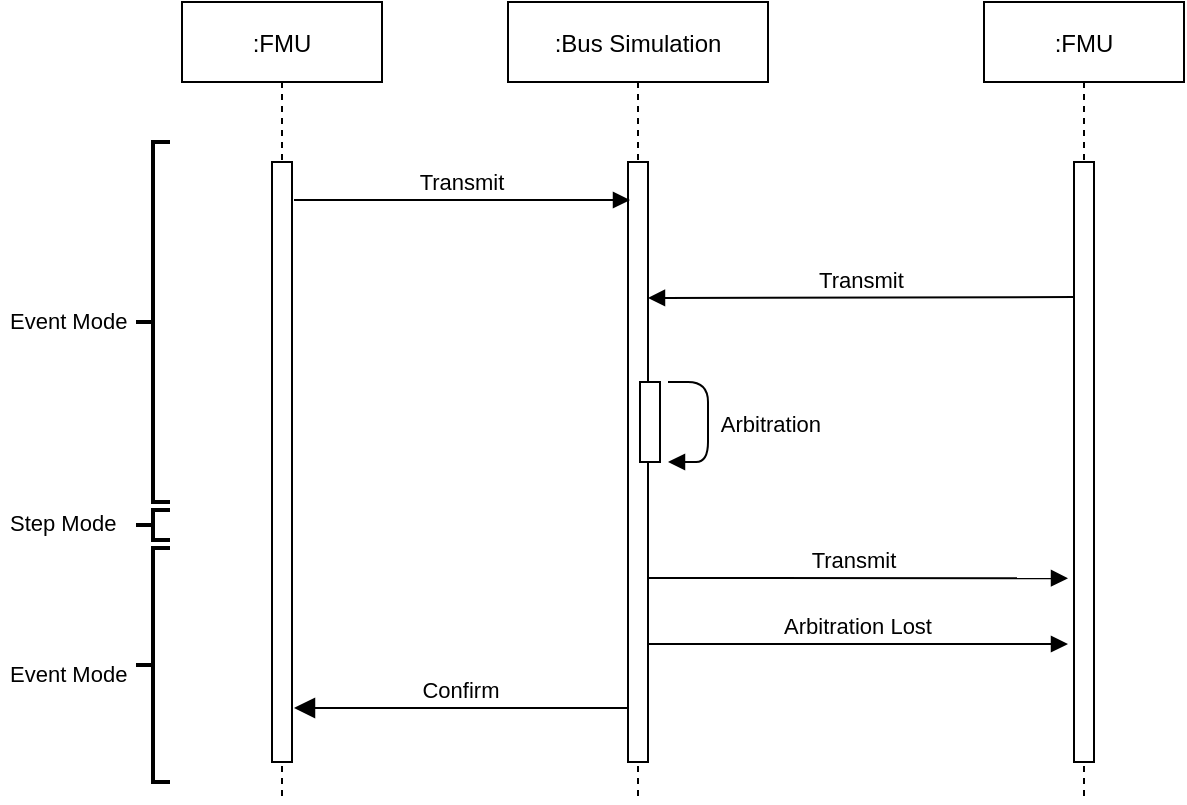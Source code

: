 <mxfile version="20.8.23" type="device"><diagram id="kgpKYQtTHZ0yAKxKKP6v" name="Page-1"><mxGraphModel dx="459" dy="256" grid="1" gridSize="10" guides="1" tooltips="1" connect="1" arrows="1" fold="1" page="1" pageScale="1" pageWidth="850" pageHeight="1100" math="0" shadow="0"><root><mxCell id="0"/><mxCell id="1" parent="0"/><mxCell id="3nuBFxr9cyL0pnOWT2aG-5" value=":Bus Simulation" style="shape=umlLifeline;perimeter=lifelinePerimeter;container=1;collapsible=0;recursiveResize=0;rounded=0;shadow=0;strokeWidth=1;" parent="1" vertex="1"><mxGeometry x="587" y="80" width="130" height="400" as="geometry"/></mxCell><mxCell id="3nuBFxr9cyL0pnOWT2aG-6" value="" style="points=[];perimeter=orthogonalPerimeter;rounded=0;shadow=0;strokeWidth=1;" parent="3nuBFxr9cyL0pnOWT2aG-5" vertex="1"><mxGeometry x="60" y="80" width="10" height="300" as="geometry"/></mxCell><mxCell id="3nuBFxr9cyL0pnOWT2aG-4" value="" style="points=[];perimeter=orthogonalPerimeter;rounded=0;shadow=0;strokeWidth=1;" parent="3nuBFxr9cyL0pnOWT2aG-5" vertex="1"><mxGeometry x="66" y="190" width="10" height="40" as="geometry"/></mxCell><mxCell id="3nuBFxr9cyL0pnOWT2aG-1" value=":FMU" style="shape=umlLifeline;perimeter=lifelinePerimeter;container=1;collapsible=0;recursiveResize=0;rounded=0;shadow=0;strokeWidth=1;" parent="1" vertex="1"><mxGeometry x="424" y="80" width="100" height="400" as="geometry"/></mxCell><mxCell id="3nuBFxr9cyL0pnOWT2aG-2" value="" style="points=[];perimeter=orthogonalPerimeter;rounded=0;shadow=0;strokeWidth=1;" parent="3nuBFxr9cyL0pnOWT2aG-1" vertex="1"><mxGeometry x="45" y="80" width="10" height="300" as="geometry"/></mxCell><mxCell id="eGcspzg-jYoVY6njO30K-1" value=":FMU" style="shape=umlLifeline;perimeter=lifelinePerimeter;container=1;collapsible=0;recursiveResize=0;rounded=0;shadow=0;strokeWidth=1;" parent="1" vertex="1"><mxGeometry x="825" y="80" width="100" height="400" as="geometry"/></mxCell><mxCell id="eGcspzg-jYoVY6njO30K-2" value="" style="points=[];perimeter=orthogonalPerimeter;rounded=0;shadow=0;strokeWidth=1;" parent="eGcspzg-jYoVY6njO30K-1" vertex="1"><mxGeometry x="45" y="80" width="10" height="300" as="geometry"/></mxCell><mxCell id="eGcspzg-jYoVY6njO30K-4" value="Arbitration " style="verticalAlign=bottom;endArrow=block;shadow=0;strokeWidth=1;" parent="1" edge="1"><mxGeometry x="0.25" y="33" relative="1" as="geometry"><mxPoint x="667" y="270" as="sourcePoint"/><mxPoint x="667" y="310" as="targetPoint"/><Array as="points"><mxPoint x="687" y="270"/><mxPoint x="687" y="310"/></Array><mxPoint as="offset"/></mxGeometry></mxCell><mxCell id="Ct78ly6aTw_c9TOjw8sM-1" value="Transmit" style="verticalAlign=bottom;endArrow=block;entryX=0;entryY=0;shadow=0;strokeWidth=1;" parent="1" edge="1"><mxGeometry relative="1" as="geometry"><mxPoint x="480" y="179" as="sourcePoint"/><mxPoint x="648" y="179" as="targetPoint"/></mxGeometry></mxCell><mxCell id="_HQoY5Zo2aadwidPgHyK-4" value="Transmit" style="verticalAlign=bottom;endArrow=block;shadow=0;strokeWidth=1;exitX=0.02;exitY=0.088;exitDx=0;exitDy=0;exitPerimeter=0;" parent="1" edge="1"><mxGeometry relative="1" as="geometry"><mxPoint x="870.2" y="227.56" as="sourcePoint"/><mxPoint x="657" y="228" as="targetPoint"/></mxGeometry></mxCell><mxCell id="eGcspzg-jYoVY6njO30K-8" value="Arbitration Lost" style="verticalAlign=bottom;endArrow=block;shadow=0;strokeWidth=1;endFill=1;fontSize=11;" parent="1" edge="1"><mxGeometry relative="1" as="geometry"><mxPoint x="657" y="401" as="sourcePoint"/><mxPoint x="867" y="401" as="targetPoint"/></mxGeometry></mxCell><mxCell id="_HQoY5Zo2aadwidPgHyK-19" value="Transmit" style="verticalAlign=bottom;endArrow=block;entryX=0.42;entryY=0.587;shadow=0;strokeWidth=1;entryDx=0;entryDy=0;entryPerimeter=0;align=center;spacing=4;" parent="1" edge="1"><mxGeometry x="-0.018" y="-2" relative="1" as="geometry"><mxPoint x="657" y="368" as="sourcePoint"/><mxPoint x="867" y="368.12" as="targetPoint"/><mxPoint as="offset"/></mxGeometry></mxCell><mxCell id="3nuBFxr9cyL0pnOWT2aG-7" value="Confirm" style="verticalAlign=bottom;endArrow=block;endSize=8;exitX=0;exitY=0.95;shadow=0;strokeWidth=1;endFill=1;" parent="1" edge="1"><mxGeometry relative="1" as="geometry"><mxPoint x="480" y="433" as="targetPoint"/><mxPoint x="647" y="433.0" as="sourcePoint"/></mxGeometry></mxCell><mxCell id="LSBVuCewR0o2UGaE-sGD-1" value="" style="strokeWidth=2;html=1;shape=mxgraph.flowchart.annotation_2;align=left;labelPosition=right;pointerEvents=1;fontSize=11;fillColor=none;" parent="1" vertex="1"><mxGeometry x="401" y="150" width="17" height="180" as="geometry"/></mxCell><mxCell id="LSBVuCewR0o2UGaE-sGD-2" value="" style="strokeWidth=2;html=1;shape=mxgraph.flowchart.annotation_2;align=left;labelPosition=right;pointerEvents=1;fontSize=11;fillColor=none;" parent="1" vertex="1"><mxGeometry x="401" y="353" width="17" height="117" as="geometry"/></mxCell><mxCell id="LSBVuCewR0o2UGaE-sGD-3" value="Event Mode" style="text;align=left;fontStyle=0;verticalAlign=middle;spacingLeft=3;spacingRight=3;strokeColor=none;rotatable=0;points=[[0,0.5],[1,0.5]];portConstraint=eastwest;fontSize=11;fillColor=none;" parent="1" vertex="1"><mxGeometry x="333" y="402.5" width="80" height="26" as="geometry"/></mxCell><mxCell id="LSBVuCewR0o2UGaE-sGD-8" value="Event Mode" style="text;align=left;fontStyle=0;verticalAlign=middle;spacingLeft=3;spacingRight=3;strokeColor=none;rotatable=0;points=[[0,0.5],[1,0.5]];portConstraint=eastwest;fontSize=11;fillColor=none;" parent="1" vertex="1"><mxGeometry x="333" y="226" width="80" height="26" as="geometry"/></mxCell><mxCell id="LSBVuCewR0o2UGaE-sGD-9" value="" style="strokeWidth=2;html=1;shape=mxgraph.flowchart.annotation_2;align=left;labelPosition=right;pointerEvents=1;fontSize=11;fillColor=none;" parent="1" vertex="1"><mxGeometry x="401" y="334" width="17" height="15" as="geometry"/></mxCell><mxCell id="LSBVuCewR0o2UGaE-sGD-10" value="Step Mode" style="text;align=left;fontStyle=0;verticalAlign=middle;spacingLeft=3;spacingRight=3;strokeColor=none;rotatable=0;points=[[0,0.5],[1,0.5]];portConstraint=eastwest;fontSize=11;fillColor=none;" parent="1" vertex="1"><mxGeometry x="333" y="327" width="80" height="26" as="geometry"/></mxCell></root></mxGraphModel></diagram></mxfile>